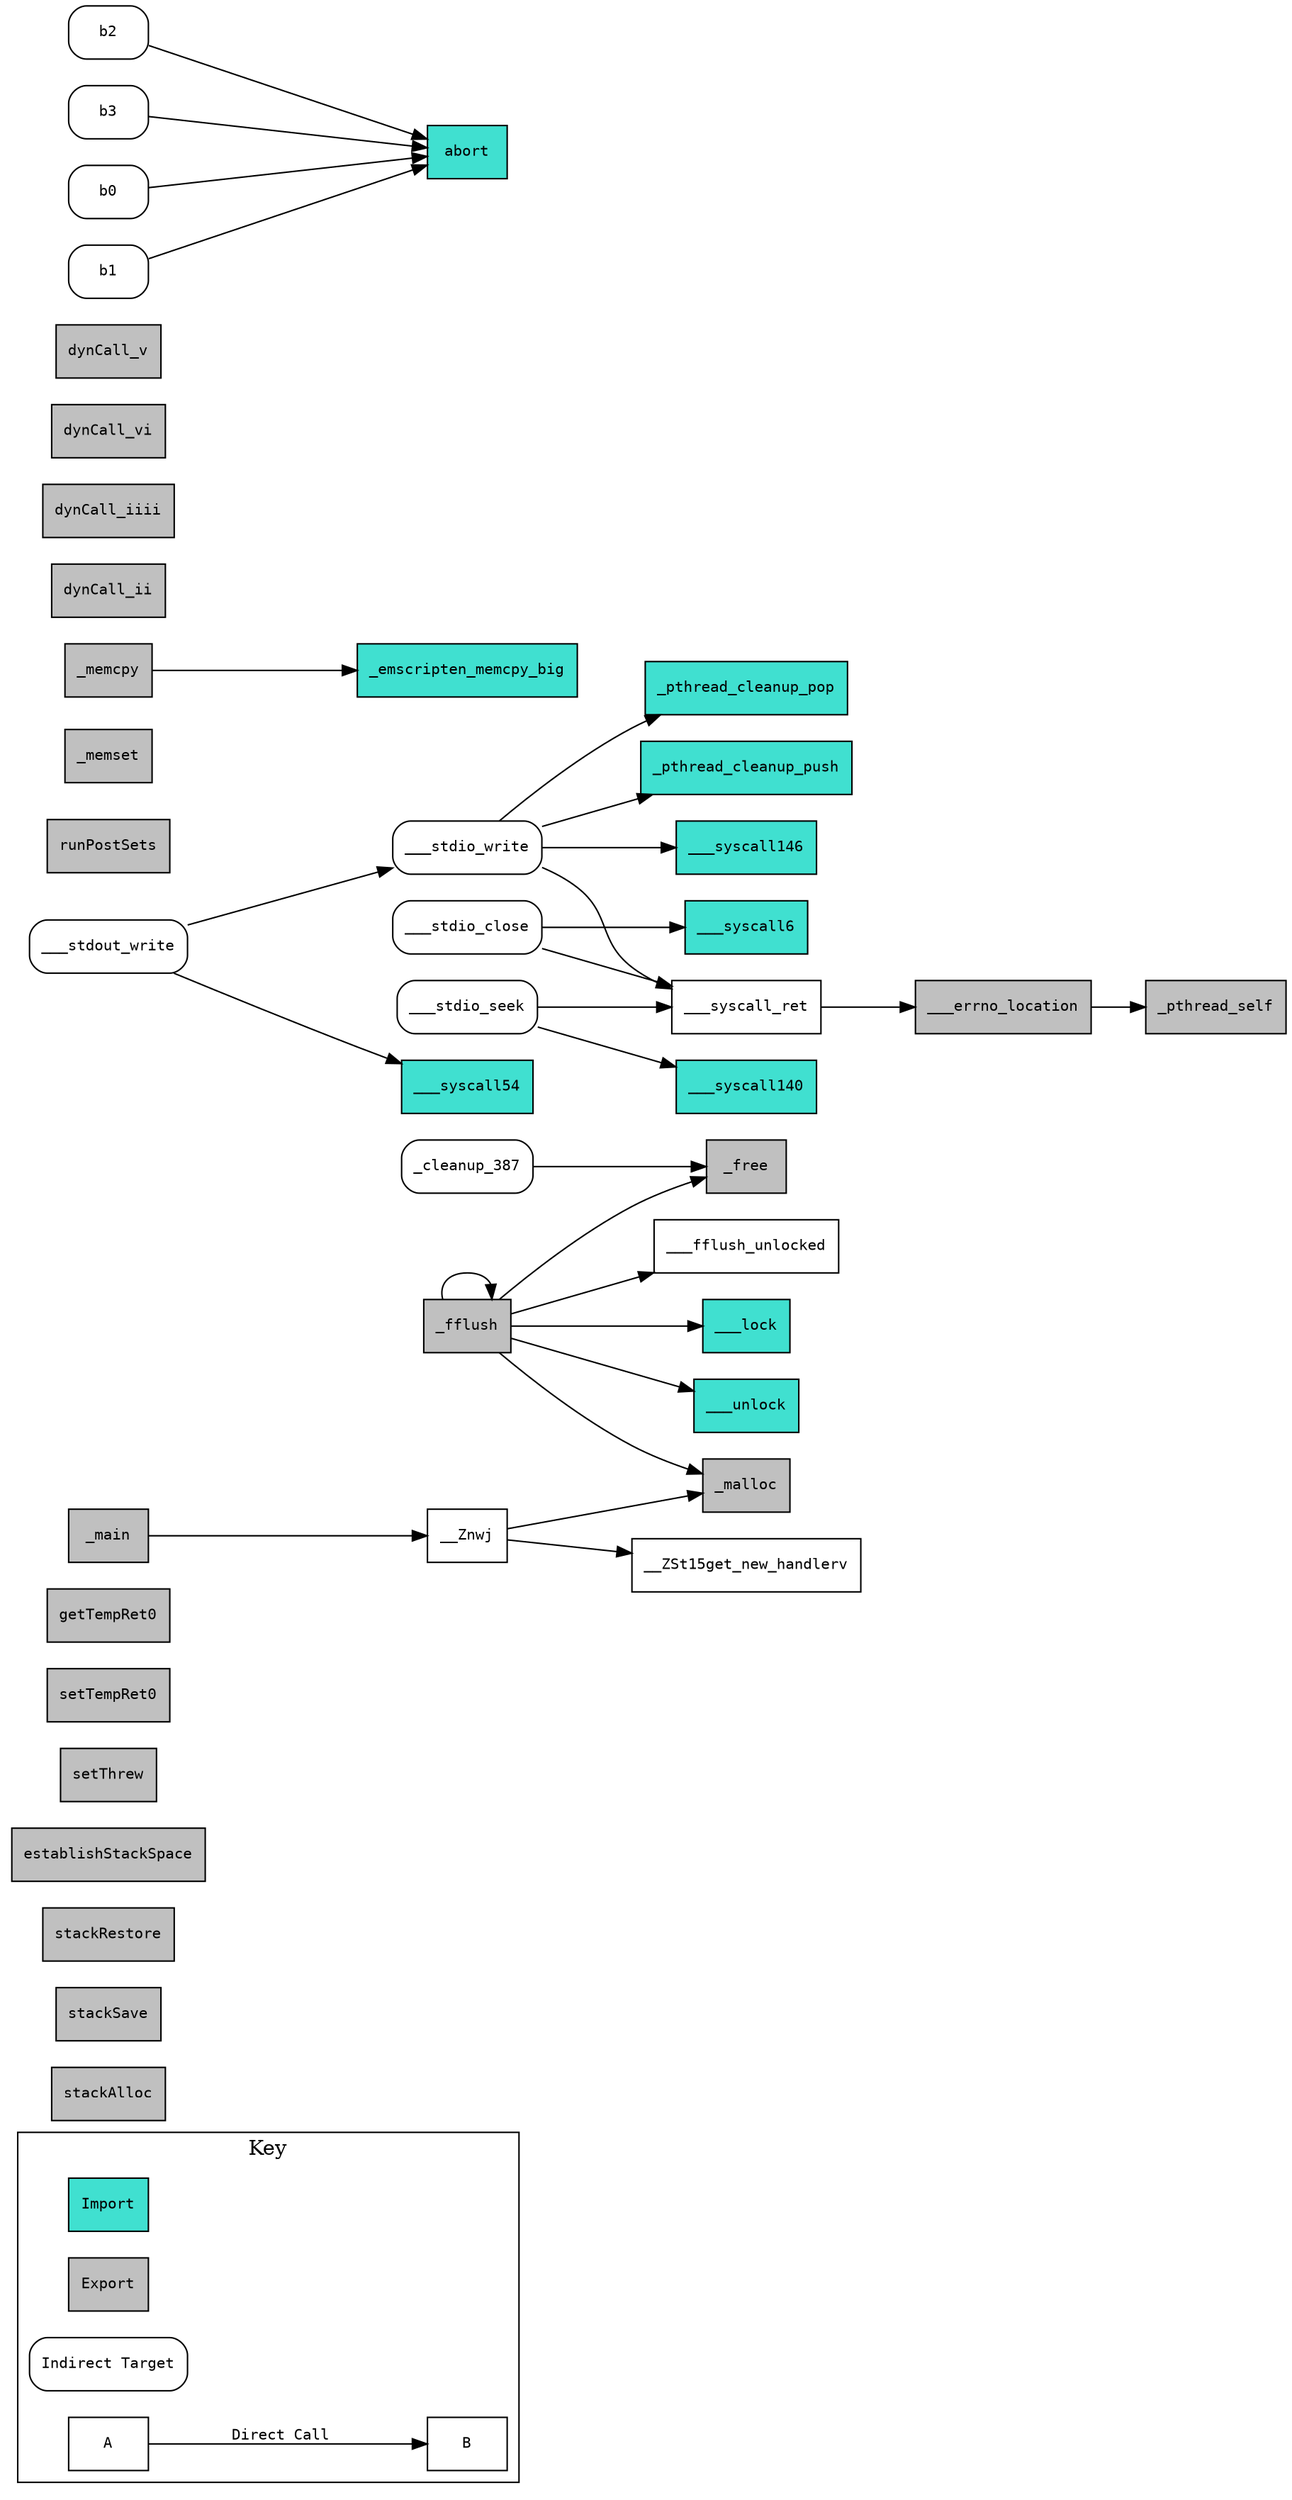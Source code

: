 /*
callgraph from wasm code, part of binaryen

Binaryen is a compiler and toolchain infrastructure library for WebAssembly, written in C++. It aims to make compiling to WebAssembly easy, fast, and effective:

    Easy: Binaryen has a simple C API in a single header, and can also be used from JavaScript. It accepts input in WebAssembly-like form but also accepts a general control flow graph for compilers that prefer that.

    Fast: Binaryen's internal IR uses compact data structures and is designed for completely parallel codegen and optimization, using all available CPU cores. Binaryen's IR also compiles down to WebAssembly extremely easily and quickly because it is essentially a subset of WebAssembly.

    Effective: Binaryen's optimizer has many passes (see an overview later down) that can improve code size and speed. These optimizations aim to make Binaryen powerful enough to be used as a compiler backend by itself. One specific area of focus is on WebAssembly-specific optimizations (that general-purpose compilers might not do), which you can think of as wasm minification, similar to minification for JavaScript, CSS, etc., all of which are language-specific.

https://github.com/WebAssembly/binaryen

*/

digraph call {
  rankdir = LR;
  subgraph cluster_key {
    node [shape=box, fontname=courier, fontsize=10];
    edge [fontname=courier, fontsize=10];
    label = "Key";
    "Import" [style="filled", fillcolor="turquoise"];
    "Export" [style="filled", fillcolor="gray"];
    "Indirect Target" [style="filled, rounded", fillcolor="white"];
    "A" -> "B" [style="filled, rounded", label = "Direct Call"];
  }

  node [shape=box, fontname=courier, fontsize=10];
  "stackAlloc" [style="filled", fillcolor="white"];
  "stackSave" [style="filled", fillcolor="white"];
  "stackRestore" [style="filled", fillcolor="white"];
  "establishStackSpace" [style="filled", fillcolor="white"];
  "setThrew" [style="filled", fillcolor="white"];
  "setTempRet0" [style="filled", fillcolor="white"];
  "getTempRet0" [style="filled", fillcolor="white"];
  "_malloc" [style="filled", fillcolor="white"];
  "_free" [style="filled", fillcolor="white"];
  "_main" [style="filled", fillcolor="white"];
  "___stdio_close" [style="filled", fillcolor="white"];
  "___stdio_write" [style="filled", fillcolor="white"];
  "___stdio_seek" [style="filled", fillcolor="white"];
  "___syscall_ret" [style="filled", fillcolor="white"];
  "___errno_location" [style="filled", fillcolor="white"];
  "_cleanup_387" [style="filled", fillcolor="white"];
  "___stdout_write" [style="filled", fillcolor="white"];
  "_fflush" [style="filled", fillcolor="white"];
  "___fflush_unlocked" [style="filled", fillcolor="white"];
  "__Znwj" [style="filled", fillcolor="white"];
  "__ZSt15get_new_handlerv" [style="filled", fillcolor="white"];
  "runPostSets" [style="filled", fillcolor="white"];
  "_memset" [style="filled", fillcolor="white"];
  "_memcpy" [style="filled", fillcolor="white"];
  "_pthread_self" [style="filled", fillcolor="white"];
  "dynCall_ii" [style="filled", fillcolor="white"];
  "dynCall_iiii" [style="filled", fillcolor="white"];
  "dynCall_vi" [style="filled", fillcolor="white"];
  "dynCall_v" [style="filled", fillcolor="white"];
  "b0" [style="filled", fillcolor="white"];
  "b1" [style="filled", fillcolor="white"];
  "b2" [style="filled", fillcolor="white"];
  "b3" [style="filled", fillcolor="white"];
  "abort" [style="filled", fillcolor="turquoise"];
  "_pthread_cleanup_pop" [style="filled", fillcolor="turquoise"];
  "___lock" [style="filled", fillcolor="turquoise"];
  "___syscall6" [style="filled", fillcolor="turquoise"];
  "_pthread_cleanup_push" [style="filled", fillcolor="turquoise"];
  "___syscall140" [style="filled", fillcolor="turquoise"];
  "_emscripten_memcpy_big" [style="filled", fillcolor="turquoise"];
  "___syscall54" [style="filled", fillcolor="turquoise"];
  "___unlock" [style="filled", fillcolor="turquoise"];
  "___syscall146" [style="filled", fillcolor="turquoise"];
  "_fflush" [style="filled", fillcolor="gray"];
  "_main" [style="filled", fillcolor="gray"];
  "_pthread_self" [style="filled", fillcolor="gray"];
  "_memset" [style="filled", fillcolor="gray"];
  "_malloc" [style="filled", fillcolor="gray"];
  "_memcpy" [style="filled", fillcolor="gray"];
  "_free" [style="filled", fillcolor="gray"];
  "___errno_location" [style="filled", fillcolor="gray"];
  "runPostSets" [style="filled", fillcolor="gray"];
  "stackAlloc" [style="filled", fillcolor="gray"];
  "stackSave" [style="filled", fillcolor="gray"];
  "stackRestore" [style="filled", fillcolor="gray"];
  "establishStackSpace" [style="filled", fillcolor="gray"];
  "setThrew" [style="filled", fillcolor="gray"];
  "setTempRet0" [style="filled", fillcolor="gray"];
  "getTempRet0" [style="filled", fillcolor="gray"];
  "dynCall_ii" [style="filled", fillcolor="gray"];
  "dynCall_iiii" [style="filled", fillcolor="gray"];
  "dynCall_vi" [style="filled", fillcolor="gray"];
  "dynCall_v" [style="filled", fillcolor="gray"];
  "_main" -> "__Znwj"; // call
  "___stdio_close" -> "___syscall6"; // call
  "___stdio_close" -> "___syscall_ret"; // call
  "___stdio_write" -> "_pthread_cleanup_push"; // call
  "___stdio_write" -> "___syscall146"; // call
  "___stdio_write" -> "___syscall_ret"; // call
  "___stdio_write" -> "_pthread_cleanup_pop"; // call
  "___stdio_seek" -> "___syscall140"; // call
  "___stdio_seek" -> "___syscall_ret"; // call
  "___syscall_ret" -> "___errno_location"; // call
  "___errno_location" -> "_pthread_self"; // call
  "_cleanup_387" -> "_free"; // call
  "___stdout_write" -> "___syscall54"; // call
  "___stdout_write" -> "___stdio_write"; // call
  "_fflush" -> "___fflush_unlocked"; // call
  "_fflush" -> "_malloc"; // call
  "_fflush" -> "_free"; // call
  "_fflush" -> "_fflush"; // call
  "_fflush" -> "___lock"; // call
  "_fflush" -> "___unlock"; // call
  "__Znwj" -> "_malloc"; // call
  "__Znwj" -> "__ZSt15get_new_handlerv"; // call
  "_memcpy" -> "_emscripten_memcpy_big"; // call
  "b0" -> "abort"; // call
  "b1" -> "abort"; // call
  "b2" -> "abort"; // call
  "b3" -> "abort"; // call
  "b0" [style="filled, rounded"];
  "___stdio_close" [style="filled, rounded"];
  "b1" [style="filled, rounded"];
  "___stdout_write" [style="filled, rounded"];
  "___stdio_seek" [style="filled, rounded"];
  "___stdio_write" [style="filled, rounded"];
  "b2" [style="filled, rounded"];
  "_cleanup_387" [style="filled, rounded"];
  "b3" [style="filled, rounded"];
}
@
(module
 (type $FUNCSIG$vi (func (param i32)))
 (type $FUNCSIG$iiii (func (param i32 i32 i32) (result i32)))
 (type $FUNCSIG$ii (func (param i32) (result i32)))
 (type $none_=>_i32 (func (result i32)))
 (type $FUNCSIG$iii (func (param i32 i32) (result i32)))
 (type $FUNCSIG$v (func))
 (type $FUNCSIG$vii (func (param i32 i32)))
 (type $i32_i32_i32_i32_=>_i32 (func (param i32 i32 i32 i32) (result i32)))
 (import "env" "memory" (memory $0 256 256))
 (data (global.get $memoryBase) "\05\00\00\00\00\00\00\00\00\00\00\00\01\00\00\00\00\00\00\00\00\00\00\00\00\00\00\00\00\00\00\00\00\00\00\00\01\00\00\00\02\00\00\00\b0\04\00\00\00\04\00\00\00\00\00\00\00\00\00\00\01\00\00\00\00\00\00\00\00\00\00\00\00\00\00\n\ff\ff\ff\ff\00\00\00\00\00\00\00\00\00\00\00\00\00\00\00\00\00\00\00\00\00\00\00\00\00\00\00\00\00\00\00\00\00\04")
 (import "env" "table" (table $timport$0 9 9 funcref))
 (import "env" "STACKTOP" (global $STACKTOP$asm2wasm$import i32))
 (import "env" "STACK_MAX" (global $STACK_MAX$asm2wasm$import i32))
 (import "env" "ABORT" (global $ABORT$asm2wasm$import i32))
 (import "global" "NaN" (global $nan$asm2wasm$import f64))
 (import "global" "Infinity" (global $inf$asm2wasm$import f64))
 (import "env" "memoryBase" (global $memoryBase i32))
 (import "env" "tableBase" (global $tableBase i32))
 (import "env" "abort" (func $abort (param i32)))
 (import "env" "_pthread_cleanup_pop" (func $_pthread_cleanup_pop (param i32)))
 (import "env" "___lock" (func $___lock (param i32)))
 (import "env" "___syscall6" (func $___syscall6 (param i32 i32) (result i32)))
 (import "env" "_pthread_cleanup_push" (func $_pthread_cleanup_push (param i32 i32)))
 (import "env" "___syscall140" (func $___syscall140 (param i32 i32) (result i32)))
 (import "env" "_emscripten_memcpy_big" (func $_emscripten_memcpy_big (param i32 i32 i32) (result i32)))
 (import "env" "___syscall54" (func $___syscall54 (param i32 i32) (result i32)))
 (import "env" "___unlock" (func $___unlock (param i32)))
 (import "env" "___syscall146" (func $___syscall146 (param i32 i32) (result i32)))
 (global $STACKTOP (mut i32) (global.get $STACKTOP$asm2wasm$import))
 (global $STACK_MAX (mut i32) (global.get $STACK_MAX$asm2wasm$import))
 (global $ABORT (mut i32) (global.get $ABORT$asm2wasm$import))
 (global $__THREW__ (mut i32) (i32.const 0))
 (global $threwValue (mut i32) (i32.const 0))
 (global $setjmpId (mut i32) (i32.const 0))
 (global $undef (mut i32) (i32.const 0))
 (global $nan (mut f64) (global.get $nan$asm2wasm$import))
 (global $inf (mut f64) (global.get $inf$asm2wasm$import))
 (global $tempInt (mut i32) (i32.const 0))
 (global $tempBigInt (mut i32) (i32.const 0))
 (global $tempBigIntP (mut i32) (i32.const 0))
 (global $tempBigIntS (mut i32) (i32.const 0))
 (global $tempBigIntR (mut f64) (f64.const 0))
 (global $tempBigIntI (mut i32) (i32.const 0))
 (global $tempBigIntD (mut i32) (i32.const 0))
 (global $tempValue (mut i32) (i32.const 0))
 (global $tempDouble (mut f64) (f64.const 0))
 (global $tempRet0 (mut i32) (i32.const 0))
 (global $tempFloat (mut f32) (f32.const 0))
 (global $f0 (mut f32) (f32.const 0))
 (elem (i32.const 0) $b0 $___stdio_close $b1 $___stdout_write $___stdio_seek $___stdio_write $b2 $_cleanup_387 $b3)
 (export "_fflush" (func $_fflush))
 (export "_main" (func $_main))
 (export "_pthread_self" (func $_pthread_self))
 (export "_memset" (func $_memset))
 (export "_malloc" (func $_malloc))
 (export "_memcpy" (func $_memcpy))
 (export "_free" (func $_free))
 (export "___errno_location" (func $___errno_location))
 (export "runPostSets" (func $runPostSets))
 (export "stackAlloc" (func $stackAlloc))
 (export "stackSave" (func $stackSave))
 (export "stackRestore" (func $stackRestore))
 (export "establishStackSpace" (func $establishStackSpace))
 (export "setThrew" (func $setThrew))
 (export "setTempRet0" (func $setTempRet0))
 (export "getTempRet0" (func $getTempRet0))
 (export "dynCall_ii" (func $dynCall_ii))
 (export "dynCall_iiii" (func $dynCall_iiii))
 (export "dynCall_vi" (func $dynCall_vi))
 (export "dynCall_v" (func $dynCall_v))
 (func $stackAlloc (param $0 i32) (result i32)
  (local $1 i32)
  (local.set $1
   (global.get $STACKTOP)
  )
  (global.set $STACKTOP
   (i32.add
    (global.get $STACKTOP)
    (local.get $0)
   )
  )
  (global.set $STACKTOP
   (i32.and
    (i32.add
     (global.get $STACKTOP)
     (i32.const 15)
    )
    (i32.const -16)
   )
  )
  (local.get $1)
 )
 (func $stackSave (result i32)
  (global.get $STACKTOP)
 )
 (func $stackRestore (param $0 i32)
  (global.set $STACKTOP
   (local.get $0)
  )
 )
 (func $establishStackSpace (param $0 i32) (param $1 i32)
  (global.set $STACKTOP
   (local.get $0)
  )
  (global.set $STACK_MAX
   (local.get $1)
  )
 )
 (func $setThrew (param $0 i32) (param $1 i32)
  (if
   (i32.eqz
    (global.get $__THREW__)
   )
   (block $block
    (global.set $__THREW__
     (local.get $0)
    )
    (global.set $threwValue
     (local.get $1)
    )
   )
  )
 )
 (func $setTempRet0 (param $0 i32)
  (global.set $tempRet0
   (local.get $0)
  )
 )
 (func $getTempRet0 (result i32)
  (global.get $tempRet0)
 )
 (func $_malloc (param $0 i32) (result i32)
  (i32.const 0)
 )
 (func $_free (param $0 i32)
  (nop)
 )
 (func $_main (result i32)
  (local $0 i32)
  (i64.store align=4
   (local.tee $0
    (call $__Znwj
     (i32.const 8)
    )
   )
   (i64.const 0)
  )
  (local.get $0)
 )
 (func $___stdio_close (param $0 i32) (result i32)
  (local $1 i32)
  (local $2 i32)
  (local.set $1
   (global.get $STACKTOP)
  )
  (global.set $STACKTOP
   (i32.add
    (global.get $STACKTOP)
    (i32.const 16)
   )
  )
  (i32.store
   (local.tee $2
    (local.get $1)
   )
   (i32.load offset=60
    (local.get $0)
   )
  )
  (local.set $0
   (call $___syscall_ret
    (call $___syscall6
     (i32.const 6)
     (local.get $2)
    )
   )
  )
  (global.set $STACKTOP
   (local.get $1)
  )
  (local.get $0)
 )
 (func $___stdio_write (param $0 i32) (param $1 i32) (param $2 i32) (result i32)
  (local $3 i32)
  (local $4 i32)
  (local $5 i32)
  (local $6 i32)
  (local $7 i32)
  (local $8 i32)
  (local $9 i32)
  (local $10 i32)
  (local $11 i32)
  (local $12 i32)
  (local $13 i32)
  (local $14 i32)
  (local.set $7
   (global.get $STACKTOP)
  )
  (global.set $STACKTOP
   (i32.add
    (global.get $STACKTOP)
    (i32.const 48)
   )
  )
  (local.set $8
   (i32.add
    (local.get $7)
    (i32.const 16)
   )
  )
  (local.set $9
   (local.get $7)
  )
  (i32.store
   (local.tee $3
    (i32.add
     (local.get $7)
     (i32.const 32)
    )
   )
   (local.tee $5
    (i32.load
     (local.tee $6
      (i32.add
       (local.get $0)
       (i32.const 28)
      )
     )
    )
   )
  )
  (i32.store offset=4
   (local.get $3)
   (local.tee $4
    (i32.sub
     (i32.load
      (local.tee $10
       (i32.add
        (local.get $0)
        (i32.const 20)
       )
      )
     )
     (local.get $5)
    )
   )
  )
  (i32.store offset=8
   (local.get $3)
   (local.get $1)
  )
  (i32.store offset=12
   (local.get $3)
   (local.get $2)
  )
  (local.set $13
   (i32.add
    (local.get $0)
    (i32.const 60)
   )
  )
  (local.set $14
   (i32.add
    (local.get $0)
    (i32.const 44)
   )
  )
  (local.set $1
   (local.get $3)
  )
  (local.set $5
   (i32.const 2)
  )
  (local.set $11
   (i32.add
    (local.get $4)
    (local.get $2)
   )
  )
  (local.set $0
   (block $jumpthreading$outer$1 (result i32)
    (block $jumpthreading$inner$1
     (block $jumpthreading$inner$0
      (loop $while-in
       (br_if $jumpthreading$inner$0
        (i32.eq
         (local.get $11)
         (local.tee $4
          (if (result i32)
           (i32.load
            (i32.const 1140)
           )
           (block $block (result i32)
            (call $_pthread_cleanup_push
             (i32.const 1)
             (local.get $0)
            )
            (i32.store
             (local.get $9)
             (i32.load
              (local.get $13)
             )
            )
            (i32.store offset=4
             (local.get $9)
             (local.get $1)
            )
            (i32.store offset=8
             (local.get $9)
             (local.get $5)
            )
            (local.set $3
             (call $___syscall_ret
              (call $___syscall146
               (i32.const 146)
               (local.get $9)
              )
             )
            )
            (call $_pthread_cleanup_pop
             (i32.const 0)
            )
            (local.get $3)
           )
           (block $block0 (result i32)
            (i32.store
             (local.get $8)
             (i32.load
              (local.get $13)
             )
            )
            (i32.store offset=4
             (local.get $8)
             (local.get $1)
            )
            (i32.store offset=8
             (local.get $8)
             (local.get $5)
            )
            (call $___syscall_ret
             (call $___syscall146
              (i32.const 146)
              (local.get $8)
             )
            )
           )
          )
         )
        )
       )
       (br_if $jumpthreading$inner$1
        (i32.lt_s
         (local.get $4)
         (i32.const 0)
        )
       )
       (local.set $11
        (i32.sub
         (local.get $11)
         (local.get $4)
        )
       )
       (local.set $1
        (if (result i32)
         (i32.gt_u
          (local.get $4)
          (local.tee $12
           (i32.load offset=4
            (local.get $1)
           )
          )
         )
         (block $block2 (result i32)
          (i32.store
           (local.get $6)
           (local.tee $3
            (i32.load
             (local.get $14)
            )
           )
          )
          (i32.store
           (local.get $10)
           (local.get $3)
          )
          (local.set $4
           (i32.sub
            (local.get $4)
            (local.get $12)
           )
          )
          (local.set $3
           (i32.add
            (local.get $1)
            (i32.const 8)
           )
          )
          (local.set $5
           (i32.add
            (local.get $5)
            (i32.const -1)
           )
          )
          (i32.load offset=12
           (local.get $1)
          )
         )
         (if (result i32)
          (i32.eq
           (local.get $5)
           (i32.const 2)
          )
          (block $block4 (result i32)
           (i32.store
            (local.get $6)
            (i32.add
             (i32.load
              (local.get $6)
             )
             (local.get $4)
            )
           )
           (local.set $3
            (local.get $1)
           )
           (local.set $5
            (i32.const 2)
           )
           (local.get $12)
          )
          (block $block5 (result i32)
           (local.set $3
            (local.get $1)
           )
           (local.get $12)
          )
         )
        )
       )
       (i32.store
        (local.get $3)
        (i32.add
         (i32.load
          (local.get $3)
         )
         (local.get $4)
        )
       )
       (i32.store offset=4
        (local.get $3)
        (i32.sub
         (local.get $1)
         (local.get $4)
        )
       )
       (local.set $1
        (local.get $3)
       )
       (br $while-in)
      )
     )
     (i32.store offset=16
      (local.get $0)
      (i32.add
       (local.tee $1
        (i32.load
         (local.get $14)
        )
       )
       (i32.load offset=48
        (local.get $0)
       )
      )
     )
     (i32.store
      (local.get $6)
      (local.tee $0
       (local.get $1)
      )
     )
     (i32.store
      (local.get $10)
      (local.get $0)
     )
     (br $jumpthreading$outer$1
      (local.get $2)
     )
    )
    (i32.store offset=16
     (local.get $0)
     (i32.const 0)
    )
    (i32.store
     (local.get $6)
     (i32.const 0)
    )
    (i32.store
     (local.get $10)
     (i32.const 0)
    )
    (i32.store
     (local.get $0)
     (i32.or
      (i32.load
       (local.get $0)
      )
      (i32.const 32)
     )
    )
    (select
     (i32.const 0)
     (i32.sub
      (local.get $2)
      (i32.load offset=4
       (local.get $1)
      )
     )
     (i32.eq
      (local.get $5)
      (i32.const 2)
     )
    )
   )
  )
  (global.set $STACKTOP
   (local.get $7)
  )
  (local.get $0)
 )
 (func $___stdio_seek (param $0 i32) (param $1 i32) (param $2 i32) (result i32)
  (local $3 i32)
  (local $4 i32)
  (local.set $4
   (global.get $STACKTOP)
  )
  (global.set $STACKTOP
   (i32.add
    (global.get $STACKTOP)
    (i32.const 32)
   )
  )
  (i32.store
   (local.tee $3
    (local.get $4)
   )
   (i32.load offset=60
    (local.get $0)
   )
  )
  (i32.store offset=4
   (local.get $3)
   (i32.const 0)
  )
  (i32.store offset=8
   (local.get $3)
   (local.get $1)
  )
  (i32.store offset=12
   (local.get $3)
   (local.tee $0
    (i32.add
     (local.get $4)
     (i32.const 20)
    )
   )
  )
  (i32.store offset=16
   (local.get $3)
   (local.get $2)
  )
  (local.set $0
   (if (result i32)
    (i32.lt_s
     (call $___syscall_ret
      (call $___syscall140
       (i32.const 140)
       (local.get $3)
      )
     )
     (i32.const 0)
    )
    (block $block (result i32)
     (i32.store
      (local.get $0)
      (i32.const -1)
     )
     (i32.const -1)
    )
    (i32.load
     (local.get $0)
    )
   )
  )
  (global.set $STACKTOP
   (local.get $4)
  )
  (local.get $0)
 )
 (func $___syscall_ret (param $0 i32) (result i32)
  (if (result i32)
   (i32.gt_u
    (local.get $0)
    (i32.const -4096)
   )
   (block $block (result i32)
    (i32.store
     (call $___errno_location)
     (i32.sub
      (i32.const 0)
      (local.get $0)
     )
    )
    (i32.const -1)
   )
   (local.get $0)
  )
 )
 (func $___errno_location (result i32)
  (if (result i32)
   (i32.load
    (i32.const 1140)
   )
   (i32.load offset=64
    (call $_pthread_self)
   )
   (i32.const 1184)
  )
 )
 (func $_cleanup_387 (param $0 i32)
  (if
   (i32.eqz
    (i32.load offset=68
     (local.get $0)
    )
   )
   (call $_free
    (local.get $0)
   )
  )
 )
 (func $___stdout_write (param $0 i32) (param $1 i32) (param $2 i32) (result i32)
  (local $3 i32)
  (local $4 i32)
  (local $5 i32)
  (local.set $4
   (global.get $STACKTOP)
  )
  (global.set $STACKTOP
   (i32.add
    (global.get $STACKTOP)
    (i32.const 80)
   )
  )
  (local.set $3
   (local.get $4)
  )
  (local.set $5
   (i32.add
    (local.get $4)
    (i32.const 12)
   )
  )
  (i32.store offset=36
   (local.get $0)
   (i32.const 3)
  )
  (if
   (i32.eqz
    (i32.and
     (i32.load
      (local.get $0)
     )
     (i32.const 64)
    )
   )
   (block $block
    (i32.store
     (local.get $3)
     (i32.load offset=60
      (local.get $0)
     )
    )
    (i32.store offset=4
     (local.get $3)
     (i32.const 21505)
    )
    (i32.store offset=8
     (local.get $3)
     (local.get $5)
    )
    (if
     (call $___syscall54
      (i32.const 54)
      (local.get $3)
     )
     (i32.store8 offset=75
      (local.get $0)
      (i32.const -1)
     )
    )
   )
  )
  (local.set $0
   (call $___stdio_write
    (local.get $0)
    (local.get $1)
    (local.get $2)
   )
  )
  (global.set $STACKTOP
   (local.get $4)
  )
  (local.get $0)
 )
 (func $_fflush (param $0 i32) (result i32)
  (local $1 i32)
  (local $2 i32)
  (block $do-once (result i32)
   (if (result i32)
    (local.get $0)
    (block $block (result i32)
     (if
      (i32.le_s
       (i32.load offset=76
        (local.get $0)
       )
       (i32.const -1)
      )
      (br $do-once
       (call $___fflush_unlocked
        (local.get $0)
       )
      )
     )
     (local.set $2
      (i32.eqz
       (call $_malloc
        (local.get $0)
       )
      )
     )
     (local.set $1
      (call $___fflush_unlocked
       (local.get $0)
      )
     )
     (if (result i32)
      (local.get $2)
      (local.get $1)
      (block $block9 (result i32)
       (call $_free
        (local.get $0)
       )
       (local.get $1)
      )
     )
    )
    (block $block10 (result i32)
     (local.set $0
      (if (result i32)
       (i32.load
        (i32.const 1136)
       )
       (call $_fflush
        (i32.load
         (i32.const 1136)
        )
       )
       (i32.const 0)
      )
     )
     (call $___lock
      (i32.const 1168)
     )
     (if
      (local.tee $1
       (i32.load
        (i32.const 1164)
       )
      )
      (loop $while-in
       (local.set $2
        (if (result i32)
         (i32.gt_s
          (i32.load offset=76
           (local.get $1)
          )
          (i32.const -1)
         )
         (call $_malloc
          (local.get $1)
         )
         (i32.const 0)
        )
       )
       (local.set $0
        (if (result i32)
         (i32.gt_u
          (i32.load offset=20
           (local.get $1)
          )
          (i32.load offset=28
           (local.get $1)
          )
         )
         (i32.or
          (call $___fflush_unlocked
           (local.get $1)
          )
          (local.get $0)
         )
         (local.get $0)
        )
       )
       (if
        (local.get $2)
        (call $_free
         (local.get $1)
        )
       )
       (br_if $while-in
        (local.tee $1
         (i32.load offset=56
          (local.get $1)
         )
        )
       )
      )
     )
     (call $___unlock
      (i32.const 1168)
     )
     (local.get $0)
    )
   )
  )
 )
 (func $___fflush_unlocked (param $0 i32) (result i32)
  (local $1 i32)
  (local $2 i32)
  (local $3 i32)
  (local $4 i32)
  (local $5 i32)
  (local $6 i32)
  (block $jumpthreading$outer$0 (result i32)
   (block $jumpthreading$inner$0
    (br_if $jumpthreading$inner$0
     (i32.le_u
      (i32.load
       (local.tee $1
        (i32.add
         (local.get $0)
         (i32.const 20)
        )
       )
      )
      (i32.load
       (local.tee $2
        (i32.add
         (local.get $0)
         (i32.const 28)
        )
       )
      )
     )
    )
    (drop
     (call_indirect (type $FUNCSIG$iiii)
      (local.get $0)
      (i32.const 0)
      (i32.const 0)
      (i32.add
       (i32.and
        (i32.load offset=36
         (local.get $0)
        )
        (i32.const 3)
       )
       (i32.const 2)
      )
     )
    )
    (br_if $jumpthreading$inner$0
     (i32.load
      (local.get $1)
     )
    )
    (br $jumpthreading$outer$0
     (i32.const -1)
    )
   )
   (if
    (i32.lt_u
     (local.tee $4
      (i32.load
       (local.tee $3
        (i32.add
         (local.get $0)
         (i32.const 4)
        )
       )
      )
     )
     (local.tee $6
      (i32.load
       (local.tee $5
        (i32.add
         (local.get $0)
         (i32.const 8)
        )
       )
      )
     )
    )
    (drop
     (call_indirect (type $FUNCSIG$iiii)
      (local.get $0)
      (i32.sub
       (local.get $4)
       (local.get $6)
      )
      (i32.const 1)
      (i32.add
       (i32.and
        (i32.load offset=40
         (local.get $0)
        )
        (i32.const 3)
       )
       (i32.const 2)
      )
     )
    )
   )
   (i32.store offset=16
    (local.get $0)
    (i32.const 0)
   )
   (i32.store
    (local.get $2)
    (i32.const 0)
   )
   (i32.store
    (local.get $1)
    (i32.const 0)
   )
   (i32.store
    (local.get $5)
    (i32.const 0)
   )
   (i32.store
    (local.get $3)
    (i32.const 0)
   )
   (i32.const 0)
  )
 )
 (func $__Znwj (param $0 i32) (result i32)
  (local $1 i32)
  (local.set $1
   (select
    (local.get $0)
    (i32.const 1)
    (local.get $0)
   )
  )
  (loop $while-in
   (block $while-out
    (br_if $while-out
     (local.tee $0
      (call $_malloc
       (local.get $1)
      )
     )
    )
    (if
     (local.tee $0
      (call $__ZSt15get_new_handlerv)
     )
     (block $block
      (call_indirect (type $FUNCSIG$v)
       (i32.add
        (i32.and
         (local.get $0)
         (i32.const 0)
        )
        (i32.const 8)
       )
      )
      (br $while-in)
     )
     (local.set $0
      (i32.const 0)
     )
    )
   )
  )
  (local.get $0)
 )
 (func $__ZSt15get_new_handlerv (result i32)
  (local $0 i32)
  (i32.store
   (i32.const 1188)
   (i32.add
    (local.tee $0
     (i32.load
      (i32.const 1188)
     )
    )
    (i32.const 0)
   )
  )
  (local.get $0)
 )
 (func $runPostSets
  (nop)
 )
 (func $_memset (param $0 i32) (param $1 i32) (param $2 i32) (result i32)
  (local $3 i32)
  (local $4 i32)
  (local $5 i32)
  (local $6 i32)
  (local.set $4
   (i32.add
    (local.get $0)
    (local.get $2)
   )
  )
  (if
   (i32.ge_s
    (local.get $2)
    (i32.const 20)
   )
   (block $block
    (local.set $5
     (i32.or
      (i32.or
       (i32.or
        (local.tee $1
         (i32.and
          (local.get $1)
          (i32.const 255)
         )
        )
        (i32.shl
         (local.get $1)
         (i32.const 8)
        )
       )
       (i32.shl
        (local.get $1)
        (i32.const 16)
       )
      )
      (i32.shl
       (local.get $1)
       (i32.const 24)
      )
     )
    )
    (local.set $6
     (i32.and
      (local.get $4)
      (i32.const -4)
     )
    )
    (if
     (local.tee $3
      (i32.and
       (local.get $0)
       (i32.const 3)
      )
     )
     (block $block17
      (local.set $3
       (i32.sub
        (i32.add
         (local.get $0)
         (i32.const 4)
        )
        (local.get $3)
       )
      )
      (loop $while-in
       (if
        (i32.lt_s
         (local.get $0)
         (local.get $3)
        )
        (block $block19
         (i32.store8
          (local.get $0)
          (local.get $1)
         )
         (local.set $0
          (i32.add
           (local.get $0)
           (i32.const 1)
          )
         )
         (br $while-in)
        )
       )
      )
     )
    )
    (loop $while-in1
     (if
      (i32.lt_s
       (local.get $0)
       (local.get $6)
      )
      (block $block21
       (i32.store
        (local.get $0)
        (local.get $5)
       )
       (local.set $0
        (i32.add
         (local.get $0)
         (i32.const 4)
        )
       )
       (br $while-in1)
      )
     )
    )
   )
  )
  (loop $while-in3
   (if
    (i32.lt_s
     (local.get $0)
     (local.get $4)
    )
    (block $block23
     (i32.store8
      (local.get $0)
      (local.get $1)
     )
     (local.set $0
      (i32.add
       (local.get $0)
       (i32.const 1)
      )
     )
     (br $while-in3)
    )
   )
  )
  (i32.sub
   (local.get $0)
   (local.get $2)
  )
 )
 (func $_memcpy (param $0 i32) (param $1 i32) (param $2 i32) (result i32)
  (local $3 i32)
  (if
   (i32.ge_s
    (local.get $2)
    (i32.const 4096)
   )
   (return
    (call $_emscripten_memcpy_big
     (local.get $0)
     (local.get $1)
     (local.get $2)
    )
   )
  )
  (local.set $3
   (local.get $0)
  )
  (if
   (i32.eq
    (i32.and
     (local.get $0)
     (i32.const 3)
    )
    (i32.and
     (local.get $1)
     (i32.const 3)
    )
   )
   (block $block
    (loop $while-in
     (block $while-out
      (br_if $while-out
       (i32.eqz
        (i32.and
         (local.get $0)
         (i32.const 3)
        )
       )
      )
      (if
       (i32.eqz
        (local.get $2)
       )
       (return
        (local.get $3)
       )
      )
      (i32.store8
       (local.get $0)
       (i32.load8_s
        (local.get $1)
       )
      )
      (local.set $0
       (i32.add
        (local.get $0)
        (i32.const 1)
       )
      )
      (local.set $1
       (i32.add
        (local.get $1)
        (i32.const 1)
       )
      )
      (local.set $2
       (i32.sub
        (local.get $2)
        (i32.const 1)
       )
      )
      (br $while-in)
     )
    )
    (loop $while-in1
     (if
      (i32.ge_s
       (local.get $2)
       (i32.const 4)
      )
      (block $block27
       (i32.store
        (local.get $0)
        (i32.load
         (local.get $1)
        )
       )
       (local.set $0
        (i32.add
         (local.get $0)
         (i32.const 4)
        )
       )
       (local.set $1
        (i32.add
         (local.get $1)
         (i32.const 4)
        )
       )
       (local.set $2
        (i32.sub
         (local.get $2)
         (i32.const 4)
        )
       )
       (br $while-in1)
      )
     )
    )
   )
  )
  (loop $while-in3
   (if
    (i32.gt_s
     (local.get $2)
     (i32.const 0)
    )
    (block $block29
     (i32.store8
      (local.get $0)
      (i32.load8_s
       (local.get $1)
      )
     )
     (local.set $0
      (i32.add
       (local.get $0)
       (i32.const 1)
      )
     )
     (local.set $1
      (i32.add
       (local.get $1)
       (i32.const 1)
      )
     )
     (local.set $2
      (i32.sub
       (local.get $2)
       (i32.const 1)
      )
     )
     (br $while-in3)
    )
   )
  )
  (local.get $3)
 )
 (func $_pthread_self (result i32)
  (i32.const 0)
 )
 (func $dynCall_ii (param $0 i32) (param $1 i32) (result i32)
  (call_indirect (type $FUNCSIG$ii)
   (local.get $1)
   (i32.add
    (i32.and
     (local.get $0)
     (i32.const 1)
    )
    (i32.const 0)
   )
  )
 )
 (func $dynCall_iiii (param $0 i32) (param $1 i32) (param $2 i32) (param $3 i32) (result i32)
  (call_indirect (type $FUNCSIG$iiii)
   (local.get $1)
   (local.get $2)
   (local.get $3)
   (i32.add
    (i32.and
     (local.get $0)
     (i32.const 3)
    )
    (i32.const 2)
   )
  )
 )
 (func $dynCall_vi (param $0 i32) (param $1 i32)
  (call_indirect (type $FUNCSIG$vi)
   (local.get $1)
   (i32.add
    (i32.and
     (local.get $0)
     (i32.const 1)
    )
    (i32.const 6)
   )
  )
 )
 (func $dynCall_v (param $0 i32)
  (call_indirect (type $FUNCSIG$v)
   (i32.add
    (i32.and
     (local.get $0)
     (i32.const 0)
    )
    (i32.const 8)
   )
  )
 )
 (func $b0 (param $0 i32) (result i32)
  (call $abort
   (i32.const 0)
  )
  (i32.const 0)
 )
 (func $b1 (param $0 i32) (param $1 i32) (param $2 i32) (result i32)
  (call $abort
   (i32.const 1)
  )
  (i32.const 0)
 )
 (func $b2 (param $0 i32)
  (call $abort
   (i32.const 2)
  )
 )
 (func $b3
  (call $abort
   (i32.const 3)
  )
 )
)

